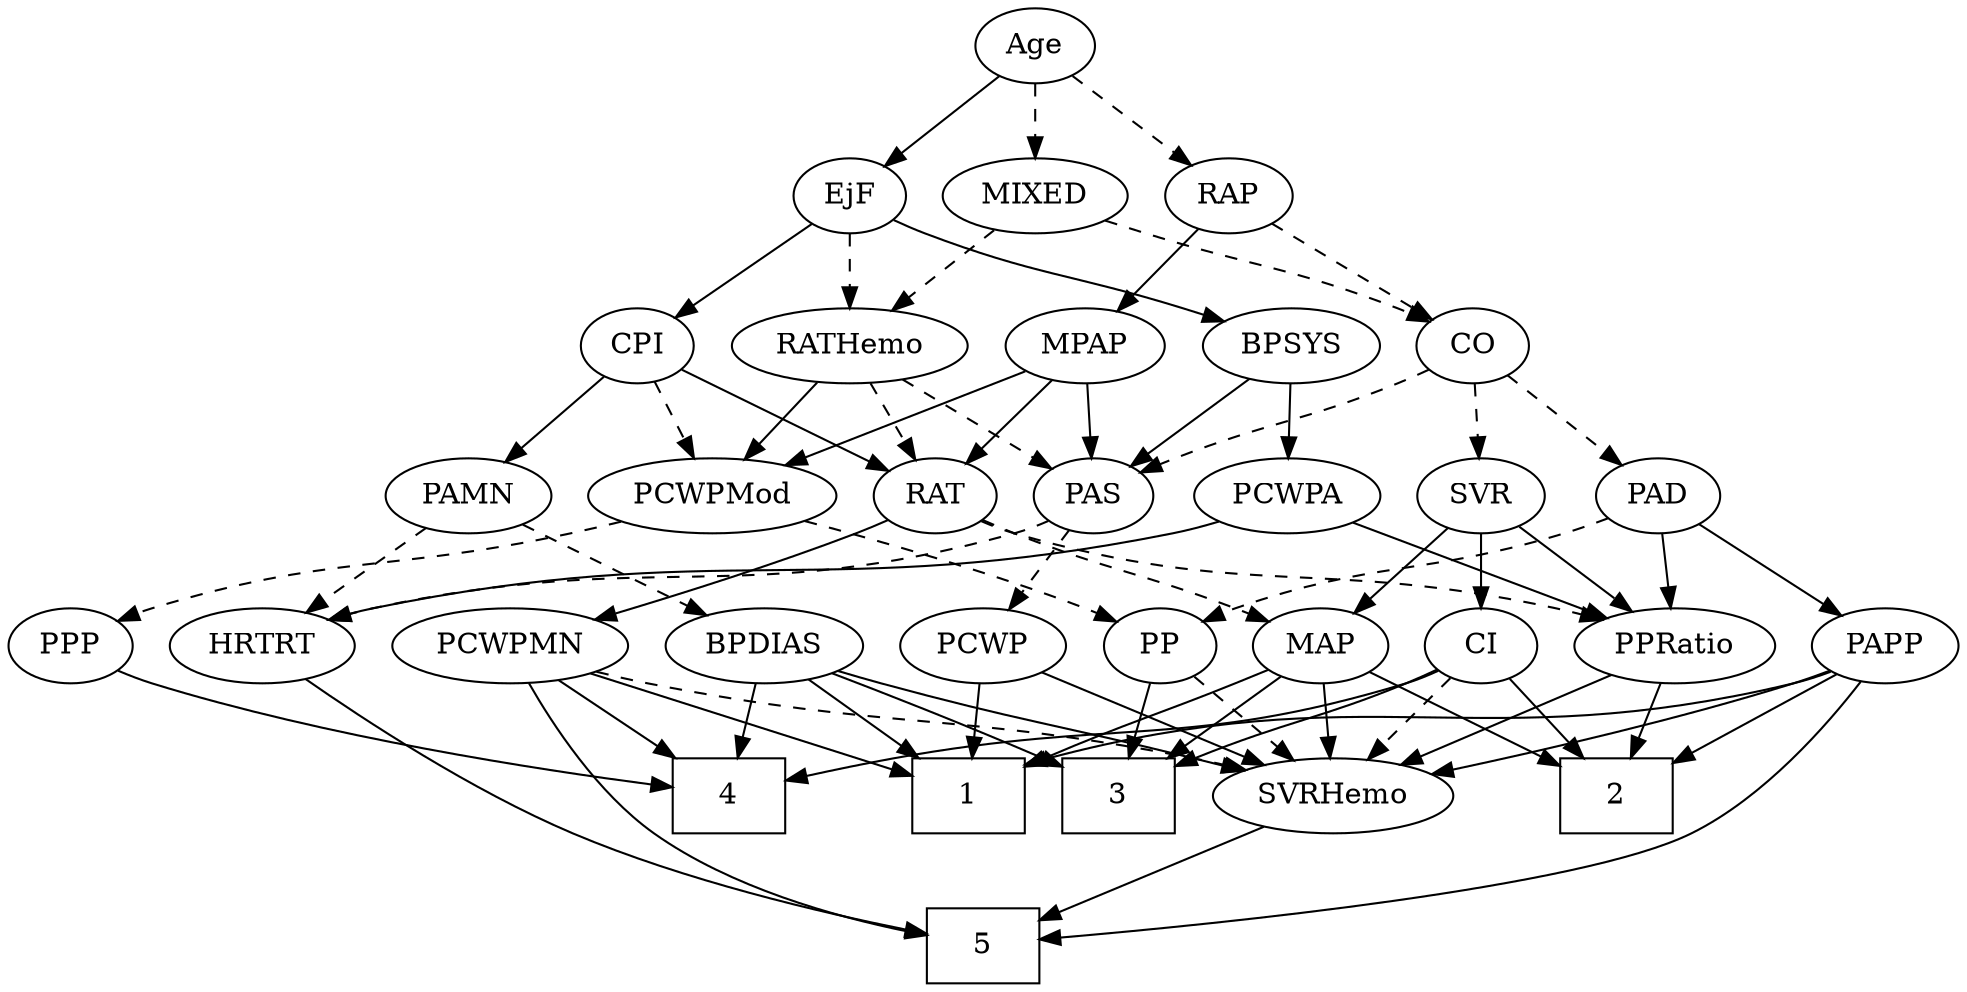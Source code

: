 strict digraph {
	graph [bb="0,0,862.85,468"];
	node [label="\N"];
	1	[height=0.5,
		pos="419,90",
		shape=box,
		width=0.75];
	2	[height=0.5,
		pos="714,90",
		shape=box,
		width=0.75];
	3	[height=0.5,
		pos="491,90",
		shape=box,
		width=0.75];
	4	[height=0.5,
		pos="316,90",
		shape=box,
		width=0.75];
	5	[height=0.5,
		pos="427,18",
		shape=box,
		width=0.75];
	Age	[height=0.5,
		pos="462,450",
		width=0.75];
	EjF	[height=0.5,
		pos="377,378",
		width=0.75];
	Age -> EjF	[pos="e,393.34,392.46 445.61,435.5 433.03,425.14 415.46,410.67 401.25,398.97",
		style=solid];
	RAP	[height=0.5,
		pos="548,378",
		width=0.77632];
	Age -> RAP	[pos="e,531.18,392.69 478.58,435.5 491.23,425.21 508.86,410.86 523.18,399.2",
		style=dashed];
	MIXED	[height=0.5,
		pos="462,378",
		width=1.1193];
	Age -> MIXED	[pos="e,462,396.1 462,431.7 462,423.98 462,414.71 462,406.11",
		style=dashed];
	BPSYS	[height=0.5,
		pos="570,306",
		width=1.0471];
	EjF -> BPSYS	[pos="e,540.97,317.66 398.13,366.49 402.96,364.23 408.12,361.94 413,360 460.8,340.98 474.36,340.75 523,324 525.73,323.06 528.55,322.08 \
531.38,321.08",
		style=solid];
	RATHemo	[height=0.5,
		pos="377,306",
		width=1.3721];
	EjF -> RATHemo	[pos="e,377,324.1 377,359.7 377,351.98 377,342.71 377,334.11",
		style=dashed];
	CPI	[height=0.5,
		pos="283,306",
		width=0.75];
	EjF -> CPI	[pos="e,300.28,319.87 359.32,363.83 345.05,353.21 324.78,338.11 308.71,326.15",
		style=solid];
	MPAP	[height=0.5,
		pos="479,306",
		width=0.97491];
	RAP -> MPAP	[pos="e,494.24,322.46 533.7,362.5 524.34,353 511.91,340.38 501.26,329.58",
		style=solid];
	CO	[height=0.5,
		pos="653,306",
		width=0.75];
	RAP -> CO	[pos="e,634.39,319.41 566.77,364.49 583.27,353.49 607.48,337.35 626.05,324.97",
		style=dashed];
	MIXED -> CO	[pos="e,631.86,317.47 492.83,366.27 498.86,364.18 505.12,362.02 511,360 558.06,343.85 570.87,342.65 617,324 618.83,323.26 620.69,322.48 \
622.57,321.67",
		style=dashed];
	MIXED -> RATHemo	[pos="e,396,322.64 443.56,361.81 431.91,352.22 416.67,339.67 403.72,329",
		style=dashed];
	PAS	[height=0.5,
		pos="481,234",
		width=0.75];
	MPAP -> PAS	[pos="e,480.51,252.1 479.49,287.7 479.71,279.98 479.98,270.71 480.23,262.11",
		style=solid];
	RAT	[height=0.5,
		pos="409,234",
		width=0.75827];
	MPAP -> RAT	[pos="e,423.54,249.54 463.46,289.46 453.87,279.87 441.42,267.42 430.84,256.84",
		style=solid];
	PCWPMod	[height=0.5,
		pos="312,234",
		width=1.4443];
	MPAP -> PCWPMod	[pos="e,343.76,248.31 452.54,293.91 425.78,282.69 384.06,265.21 353.02,252.19",
		style=solid];
	BPSYS -> PAS	[pos="e,497.75,248.17 551.13,290.15 537.9,279.75 520.1,265.75 505.74,254.46",
		style=solid];
	PCWPA	[height=0.5,
		pos="569,234",
		width=1.1555];
	BPSYS -> PCWPA	[pos="e,569.24,252.1 569.75,287.7 569.64,279.98 569.51,270.71 569.39,262.11",
		style=solid];
	PAD	[height=0.5,
		pos="737,234",
		width=0.79437];
	PP	[height=0.5,
		pos="505,162",
		width=0.75];
	PAD -> PP	[pos="e,525.63,173.65 714.01,223.2 707.6,220.66 700.59,218.07 694,216 627.34,195.1 606.95,203.04 541,180 539.09,179.33 537.15,178.6 535.21,\
177.82",
		style=dashed];
	PPRatio	[height=0.5,
		pos="742,162",
		width=1.1013];
	PAD -> PPRatio	[pos="e,740.78,180.1 738.24,215.7 738.79,207.98 739.45,198.71 740.06,190.11",
		style=solid];
	PAPP	[height=0.5,
		pos="831,162",
		width=0.88464];
	PAD -> PAPP	[pos="e,812.43,176.83 754.68,219.83 768.59,209.47 788.21,194.87 804.07,183.06",
		style=solid];
	CO -> PAD	[pos="e,720.28,248.93 669.2,291.5 681.47,281.27 698.55,267.04 712.49,255.42",
		style=dashed];
	CO -> PAS	[pos="e,502.39,245.19 631.83,294.6 626.99,292.34 621.85,290.02 617,288 573.79,269.98 561.31,269.79 518,252 515.93,251.15 513.8,250.25 \
511.67,249.32",
		style=dashed];
	SVR	[height=0.5,
		pos="657,234",
		width=0.77632];
	CO -> SVR	[pos="e,656.02,252.1 653.99,287.7 654.43,279.98 654.96,270.71 655.45,262.11",
		style=dashed];
	PCWP	[height=0.5,
		pos="425,162",
		width=0.97491];
	PAS -> PCWP	[pos="e,437.91,179.13 468.85,217.81 461.64,208.8 452.34,197.18 444.16,186.95",
		style=dashed];
	HRTRT	[height=0.5,
		pos="112,162",
		width=1.1013];
	PAS -> HRTRT	[pos="e,141.25,174.26 460.5,221.96 455.54,219.68 450.18,217.51 445,216 322.85,180.39 284.88,209.01 161,180 157.65,179.22 154.22,178.29 \
150.79,177.28",
		style=dashed];
	PAMN	[height=0.5,
		pos="206,234",
		width=1.011];
	BPDIAS	[height=0.5,
		pos="330,162",
		width=1.1735];
	PAMN -> BPDIAS	[pos="e,305.39,176.89 229.03,220 248.03,209.27 275.24,193.91 296.62,181.84",
		style=dashed];
	PAMN -> HRTRT	[pos="e,131.78,177.73 186.52,218.5 173.13,208.52 155.13,195.11 140.17,183.98",
		style=dashed];
	RATHemo -> PAS	[pos="e,462.64,247.36 399.57,289.81 415.64,278.99 437.31,264.4 454.26,253",
		style=dashed];
	RATHemo -> RAT	[pos="e,401.33,251.79 384.75,288.05 388.44,279.97 392.94,270.12 397.06,261.11",
		style=dashed];
	RATHemo -> PCWPMod	[pos="e,327.45,251.63 361.92,288.76 353.76,279.97 343.5,268.93 334.42,259.14",
		style=solid];
	CPI -> PAMN	[pos="e,222.62,250.11 267.42,290.83 256.75,281.13 242.38,268.08 230.23,257.03",
		style=solid];
	CPI -> RAT	[pos="e,388.81,246.22 303.24,293.75 324,282.22 356.48,264.18 379.98,251.12",
		style=solid];
	CPI -> PCWPMod	[pos="e,304.98,251.96 289.87,288.41 293.22,280.34 297.32,270.43 301.08,261.35",
		style=dashed];
	PCWPMN	[height=0.5,
		pos="220,162",
		width=1.3902];
	RAT -> PCWPMN	[pos="e,256.58,174.44 387.85,222.55 383.01,220.29 377.86,217.98 373,216 337.65,201.58 296.75,187.54 266.14,177.54",
		style=solid];
	MAP	[height=0.5,
		pos="581,162",
		width=0.84854];
	RAT -> MAP	[pos="e,556.96,173.42 430.19,222.64 435.02,220.37 440.16,218.05 445,216 486.97,198.26 498.69,196.92 541,180 543.19,179.13 545.44,178.21 \
547.7,177.28",
		style=dashed];
	RAT -> PPRatio	[pos="e,712.73,174.17 429.52,222.03 434.48,219.74 439.84,217.56 445,216 551.64,183.87 584.79,206.37 693,180 696.34,179.19 699.77,178.24 \
703.19,177.21",
		style=dashed];
	SVR -> MAP	[pos="e,596.88,177.63 641.62,218.83 630.95,209 616.53,195.72 604.43,184.58",
		style=solid];
	SVR -> PPRatio	[pos="e,723.77,178.01 673.79,219.17 685.73,209.34 702.01,195.93 715.67,184.69",
		style=solid];
	CI	[height=0.5,
		pos="657,162",
		width=0.75];
	SVR -> CI	[pos="e,657,180.1 657,215.7 657,207.98 657,198.71 657,190.11",
		style=solid];
	PCWPMod -> PP	[pos="e,483.86,173.48 349.88,221.57 381.96,211.56 428.98,196.14 469,180 470.83,179.26 472.69,178.48 474.57,177.67",
		style=dashed];
	PPP	[height=0.5,
		pos="27,162",
		width=0.75];
	PCWPMod -> PPP	[pos="e,47.576,173.8 273.73,221.81 266.22,219.77 258.39,217.73 251,216 168.18,196.56 143.88,206.37 63,180 61.078,179.37 59.125,178.67 \
57.174,177.91",
		style=dashed];
	PCWPA -> PPRatio	[pos="e,713.37,174.58 598.35,221.13 627.44,209.35 672.14,191.27 703.95,178.4",
		style=solid];
	PCWPA -> HRTRT	[pos="e,141.22,174.38 538.23,221.73 531.32,219.54 523.97,217.47 517,216 361.41,183.1 316.29,214.3 161,180 157.65,179.26 154.2,178.36 150.77,\
177.37",
		style=solid];
	PCWPMN -> 1	[pos="e,391.76,100.58 254.66,148.81 290.29,136.28 345.56,116.83 382.01,104.01",
		style=solid];
	PCWPMN -> 4	[pos="e,292.4,108.21 241.31,145.46 253.84,136.33 269.93,124.59 283.97,114.35",
		style=solid];
	PCWPMN -> 5	[pos="e,399.86,23.497 227.47,143.86 236.97,123.94 255.16,91.354 280,72 312.54,46.65 358.28,32.717 390.06,25.581",
		style=solid];
	SVRHemo	[height=0.5,
		pos="586,90",
		width=1.3902];
	PCWPMN -> SVRHemo	[pos="e,549.37,102.39 256.63,149.61 263.99,147.56 271.71,145.57 279,144 387.88,120.53 418.12,131.47 527,108 531.1,107.12 535.34,106.1 \
539.57,105.02",
		style=dashed];
	SVRHemo -> 5	[pos="e,454.25,30.997 555.72,75.669 529.52,64.136 491.58,47.43 463.67,35.143",
		style=solid];
	BPDIAS -> 1	[pos="e,397.22,108.13 349.31,145.81 361,136.62 376.14,124.71 389.32,114.34",
		style=solid];
	BPDIAS -> 3	[pos="e,463.93,103.93 359.44,148.91 382.98,139.16 416.99,124.87 454.77,108.03",
		style=solid];
	BPDIAS -> 4	[pos="e,319.46,108.28 326.61,144.05 325.07,136.35 323.21,127.03 321.47,118.36",
		style=solid];
	BPDIAS -> SVRHemo	[pos="e,548.61,102.01 361.71,149.99 368.07,147.91 374.72,145.82 381,144 445.2,125.42 462.43,125.26 527,108 530.83,106.98 534.79,105.89 \
538.77,104.78",
		style=solid];
	MAP -> 1	[pos="e,446.07,103.94 556.9,150.73 551.66,148.51 546.14,146.17 541,144 505.51,129.03 494.4,125.34 455.41,108.1",
		style=solid];
	MAP -> 2	[pos="e,686.95,105.24 602.96,149.44 623.28,138.75 653.88,122.64 677.81,110.05",
		style=solid];
	MAP -> 3	[pos="e,512.88,108.02 563.22,147.17 551.14,137.78 534.88,125.13 520.84,114.21",
		style=solid];
	MAP -> SVRHemo	[pos="e,584.78,108.1 582.24,143.7 582.79,135.98 583.45,126.71 584.06,118.11",
		style=solid];
	PP -> 3	[pos="e,494.46,108.28 501.61,144.05 500.07,136.35 498.21,127.03 496.47,118.36",
		style=solid];
	PP -> SVRHemo	[pos="e,567.48,107.01 521,147.17 532.08,137.6 547.06,124.65 559.85,113.6",
		style=dashed];
	PPP -> 4	[pos="e,288.86,94.549 47.598,150.26 52.55,147.96 57.889,145.72 63,144 137.67,118.94 228.88,103.33 278.84,95.99",
		style=solid];
	PPRatio -> 2	[pos="e,720.91,108.28 735.22,144.05 732.07,136.18 728.25,126.62 724.72,117.79",
		style=solid];
	PPRatio -> SVRHemo	[pos="e,616.06,104.49 714.83,148.81 690.15,137.73 653.45,121.27 625.53,108.74",
		style=solid];
	PCWP -> 1	[pos="e,420.47,108.1 423.52,143.7 422.86,135.98 422.06,126.71 421.32,118.11",
		style=solid];
	PCWP -> SVRHemo	[pos="e,555.24,104.37 450.87,149.75 476.53,138.59 516.23,121.33 545.97,108.41",
		style=solid];
	CI -> 2	[pos="e,700.05,108.13 669.37,145.81 676.43,137.14 685.46,126.05 693.55,116.12",
		style=solid];
	CI -> 3	[pos="e,518.03,104.03 635.8,150.66 630.97,148.4 625.83,146.06 621,144 582.51,127.57 569.78,125.75 527.26,107.95",
		style=solid];
	CI -> 4	[pos="e,343.24,98.56 636.47,150.05 631.51,147.76 626.16,145.57 621,144 518.66,112.83 487.86,129.18 383,108 373.22,106.02 362.73,103.54 \
353.02,101.08",
		style=solid];
	CI -> SVRHemo	[pos="e,602.43,107.2 642.29,146.5 632.85,137.19 620.38,124.9 609.58,114.25",
		style=dashed];
	PAPP -> 1	[pos="e,446.15,104.97 807.29,149.57 802.03,147.42 796.4,145.4 791,144 648.77,107.03 601.61,146.85 455.89,107.67",
		style=solid];
	PAPP -> 2	[pos="e,741.22,107.28 809.81,148.32 793.14,138.35 769.52,124.22 749.91,112.48",
		style=solid];
	PAPP -> 5	[pos="e,454.26,21.162 821.23,144.8 807.89,124.23 781.95,89.35 750,72 701.21,45.504 538.74,28.579 464.54,22.05",
		style=solid];
	PAPP -> SVRHemo	[pos="e,628.15,99.965 806.68,149.99 801.56,147.86 796.14,145.75 791,144 739.87,126.63 679.92,111.75 638.11,102.21",
		style=solid];
	HRTRT -> 5	[pos="e,399.86,24.182 130.71,145.75 155.49,126.21 201.19,92.44 245,72 292.84,49.678 352.19,34.52 389.84,26.313",
		style=solid];
}
